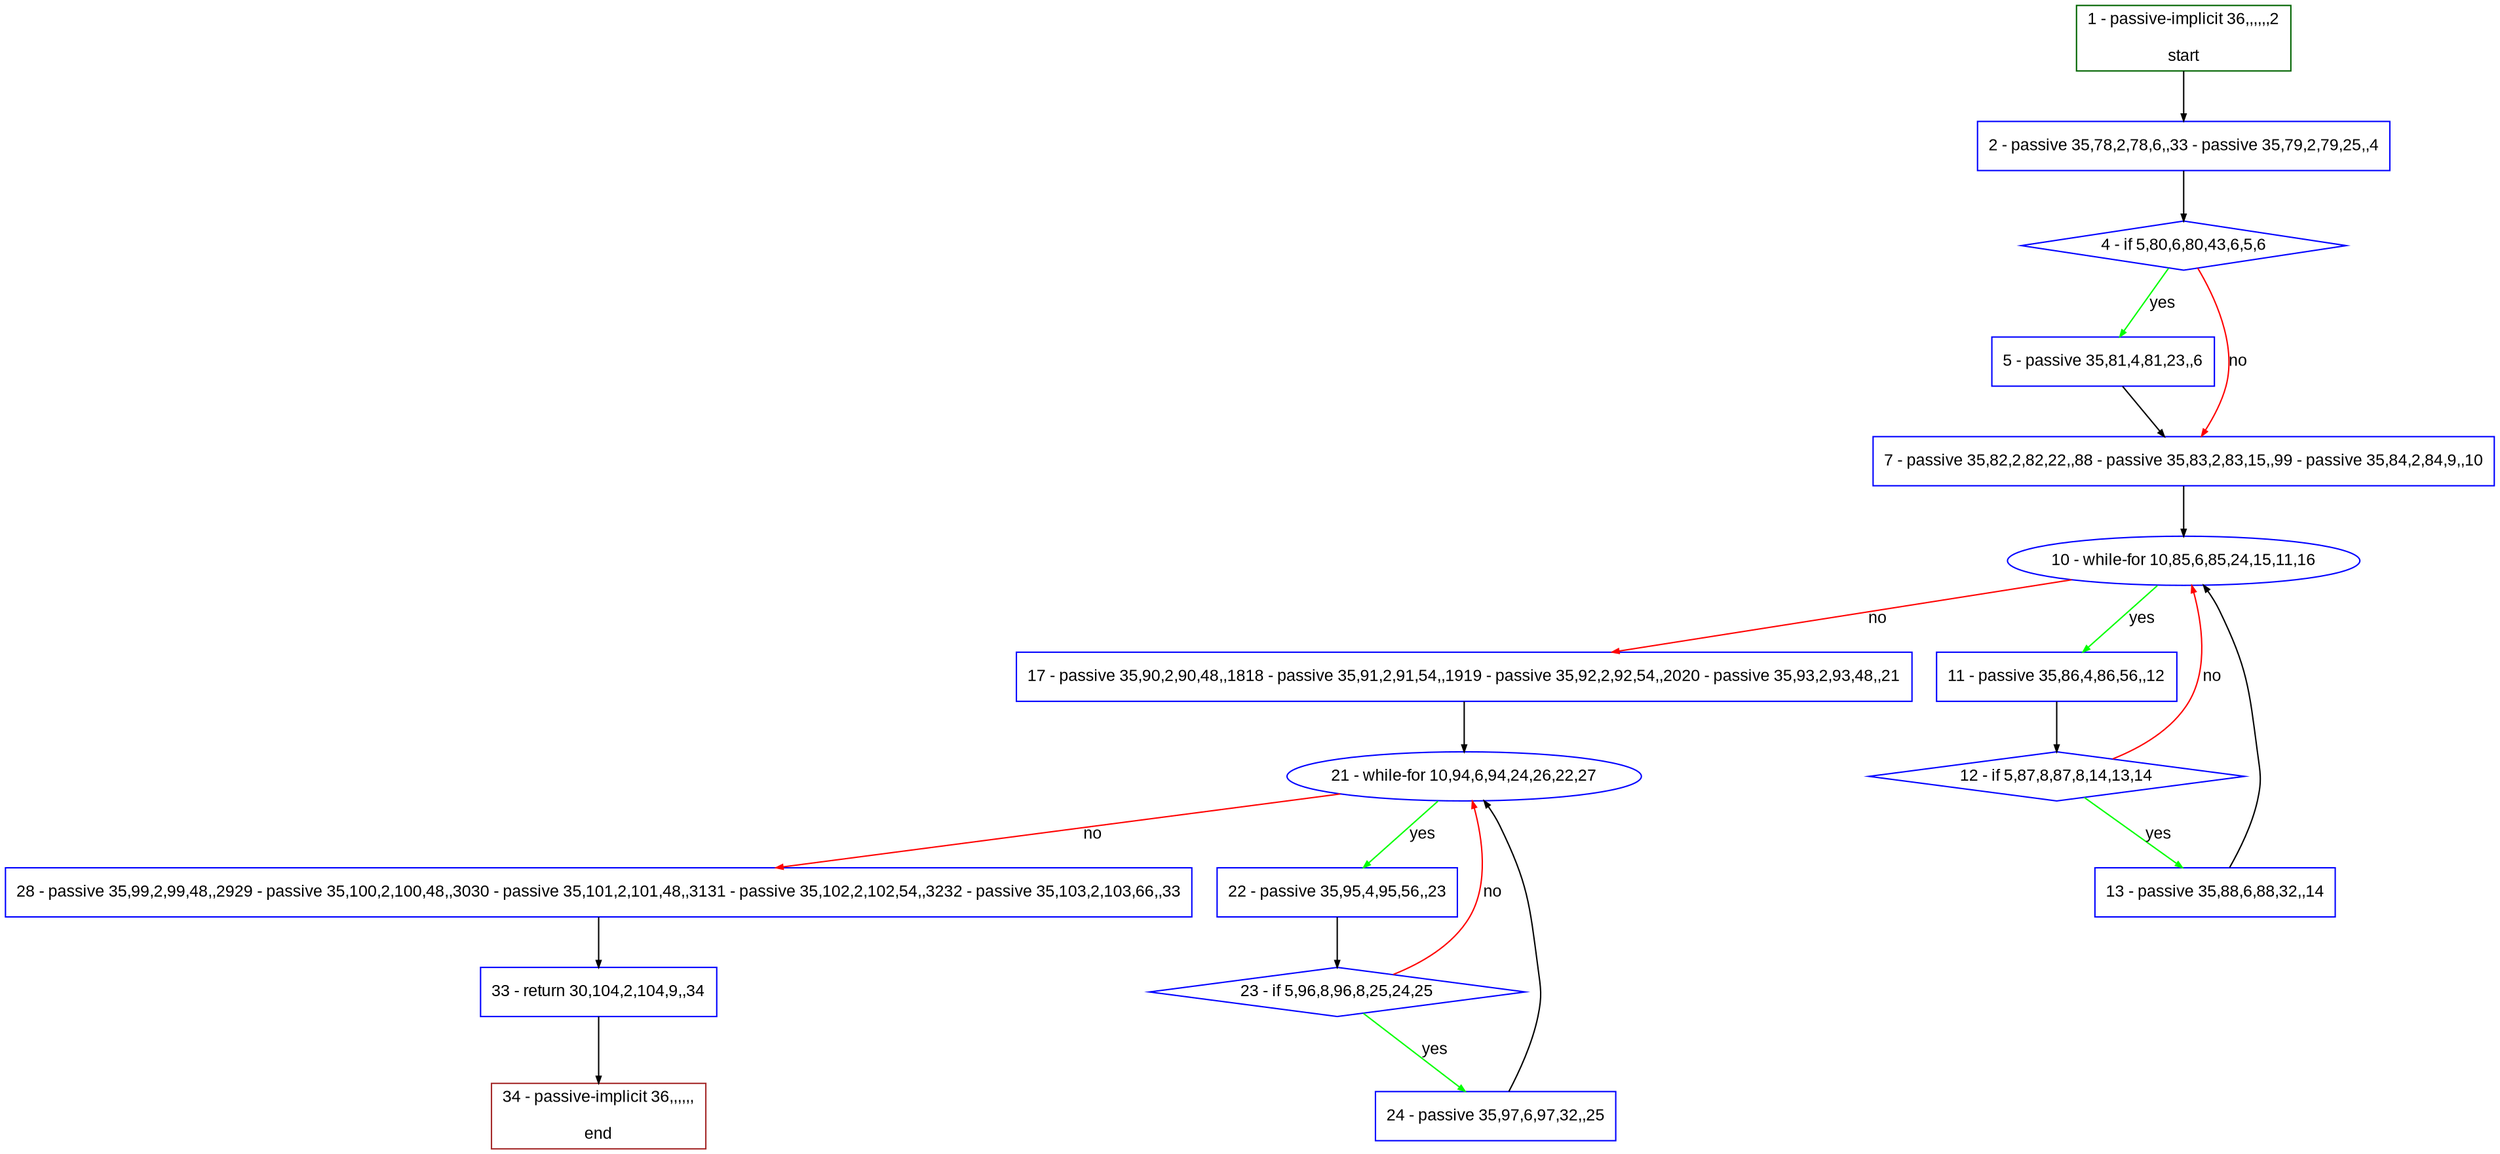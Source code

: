 digraph "" {
  graph [pack="true", label="", fontsize="12", packmode="clust", fontname="Arial", fillcolor="#FFFFCC", bgcolor="white", style="rounded,filled", compound="true"];
  node [node_initialized="no", label="", color="grey", fontsize="12", fillcolor="white", fontname="Arial", style="filled", shape="rectangle", compound="true", fixedsize="false"];
  edge [fontcolor="black", arrowhead="normal", arrowtail="none", arrowsize="0.5", ltail="", label="", color="black", fontsize="12", lhead="", fontname="Arial", dir="forward", compound="true"];
  __N1 [label="2 - passive 35,78,2,78,6,,33 - passive 35,79,2,79,25,,4", color="#0000ff", fillcolor="#ffffff", style="filled", shape="box"];
  __N2 [label="1 - passive-implicit 36,,,,,,2\n\nstart", color="#006400", fillcolor="#ffffff", style="filled", shape="box"];
  __N3 [label="4 - if 5,80,6,80,43,6,5,6", color="#0000ff", fillcolor="#ffffff", style="filled", shape="diamond"];
  __N4 [label="5 - passive 35,81,4,81,23,,6", color="#0000ff", fillcolor="#ffffff", style="filled", shape="box"];
  __N5 [label="7 - passive 35,82,2,82,22,,88 - passive 35,83,2,83,15,,99 - passive 35,84,2,84,9,,10", color="#0000ff", fillcolor="#ffffff", style="filled", shape="box"];
  __N6 [label="10 - while-for 10,85,6,85,24,15,11,16", color="#0000ff", fillcolor="#ffffff", style="filled", shape="oval"];
  __N7 [label="11 - passive 35,86,4,86,56,,12", color="#0000ff", fillcolor="#ffffff", style="filled", shape="box"];
  __N8 [label="17 - passive 35,90,2,90,48,,1818 - passive 35,91,2,91,54,,1919 - passive 35,92,2,92,54,,2020 - passive 35,93,2,93,48,,21", color="#0000ff", fillcolor="#ffffff", style="filled", shape="box"];
  __N9 [label="12 - if 5,87,8,87,8,14,13,14", color="#0000ff", fillcolor="#ffffff", style="filled", shape="diamond"];
  __N10 [label="13 - passive 35,88,6,88,32,,14", color="#0000ff", fillcolor="#ffffff", style="filled", shape="box"];
  __N11 [label="21 - while-for 10,94,6,94,24,26,22,27", color="#0000ff", fillcolor="#ffffff", style="filled", shape="oval"];
  __N12 [label="22 - passive 35,95,4,95,56,,23", color="#0000ff", fillcolor="#ffffff", style="filled", shape="box"];
  __N13 [label="28 - passive 35,99,2,99,48,,2929 - passive 35,100,2,100,48,,3030 - passive 35,101,2,101,48,,3131 - passive 35,102,2,102,54,,3232 - passive 35,103,2,103,66,,33", color="#0000ff", fillcolor="#ffffff", style="filled", shape="box"];
  __N14 [label="23 - if 5,96,8,96,8,25,24,25", color="#0000ff", fillcolor="#ffffff", style="filled", shape="diamond"];
  __N15 [label="24 - passive 35,97,6,97,32,,25", color="#0000ff", fillcolor="#ffffff", style="filled", shape="box"];
  __N16 [label="33 - return 30,104,2,104,9,,34", color="#0000ff", fillcolor="#ffffff", style="filled", shape="box"];
  __N17 [label="34 - passive-implicit 36,,,,,,\n\nend", color="#a52a2a", fillcolor="#ffffff", style="filled", shape="box"];
  __N2 -> __N1 [arrowhead="normal", arrowtail="none", color="#000000", label="", dir="forward"];
  __N1 -> __N3 [arrowhead="normal", arrowtail="none", color="#000000", label="", dir="forward"];
  __N3 -> __N4 [arrowhead="normal", arrowtail="none", color="#00ff00", label="yes", dir="forward"];
  __N3 -> __N5 [arrowhead="normal", arrowtail="none", color="#ff0000", label="no", dir="forward"];
  __N4 -> __N5 [arrowhead="normal", arrowtail="none", color="#000000", label="", dir="forward"];
  __N5 -> __N6 [arrowhead="normal", arrowtail="none", color="#000000", label="", dir="forward"];
  __N6 -> __N7 [arrowhead="normal", arrowtail="none", color="#00ff00", label="yes", dir="forward"];
  __N6 -> __N8 [arrowhead="normal", arrowtail="none", color="#ff0000", label="no", dir="forward"];
  __N7 -> __N9 [arrowhead="normal", arrowtail="none", color="#000000", label="", dir="forward"];
  __N9 -> __N6 [arrowhead="normal", arrowtail="none", color="#ff0000", label="no", dir="forward"];
  __N9 -> __N10 [arrowhead="normal", arrowtail="none", color="#00ff00", label="yes", dir="forward"];
  __N10 -> __N6 [arrowhead="normal", arrowtail="none", color="#000000", label="", dir="forward"];
  __N8 -> __N11 [arrowhead="normal", arrowtail="none", color="#000000", label="", dir="forward"];
  __N11 -> __N12 [arrowhead="normal", arrowtail="none", color="#00ff00", label="yes", dir="forward"];
  __N11 -> __N13 [arrowhead="normal", arrowtail="none", color="#ff0000", label="no", dir="forward"];
  __N12 -> __N14 [arrowhead="normal", arrowtail="none", color="#000000", label="", dir="forward"];
  __N14 -> __N11 [arrowhead="normal", arrowtail="none", color="#ff0000", label="no", dir="forward"];
  __N14 -> __N15 [arrowhead="normal", arrowtail="none", color="#00ff00", label="yes", dir="forward"];
  __N15 -> __N11 [arrowhead="normal", arrowtail="none", color="#000000", label="", dir="forward"];
  __N13 -> __N16 [arrowhead="normal", arrowtail="none", color="#000000", label="", dir="forward"];
  __N16 -> __N17 [arrowhead="normal", arrowtail="none", color="#000000", label="", dir="forward"];
}
